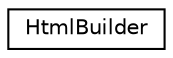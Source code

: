 digraph "Graphical Class Hierarchy"
{
 // LATEX_PDF_SIZE
  edge [fontname="Helvetica",fontsize="10",labelfontname="Helvetica",labelfontsize="10"];
  node [fontname="Helvetica",fontsize="10",shape=record];
  rankdir="LR";
  Node0 [label="HtmlBuilder",height=0.2,width=0.4,color="black", fillcolor="white", style="filled",URL="$classHtmlBuilder.html",tooltip=" "];
}
